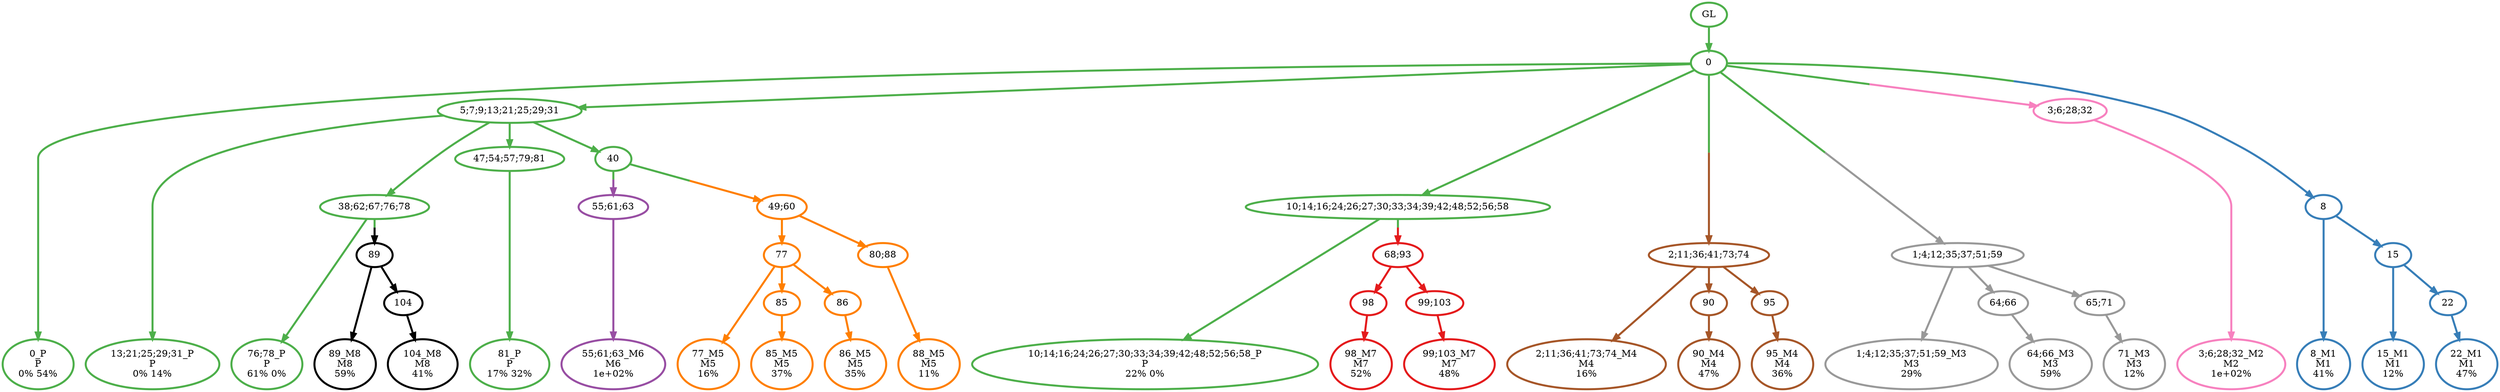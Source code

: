 digraph T {
	{
		rank=same
		49 [penwidth=3,colorscheme=set19,color=3,label="0_P\nP\n0% 54%"]
		47 [penwidth=3,colorscheme=set19,color=3,label="13;21;25;29;31_P\nP\n0% 14%"]
		45 [penwidth=3,colorscheme=set19,color=3,label="76;78_P\nP\n61% 0%"]
		43 [penwidth=3,colorscheme=set19,color=3,label="81_P\nP\n17% 32%"]
		41 [penwidth=3,colorscheme=set19,color=3,label="10;14;16;24;26;27;30;33;34;39;42;48;52;56;58_P\nP\n22% 0%"]
		40 [penwidth=3,colorscheme=set19,color=2,label="8_M1\nM1\n41%"]
		38 [penwidth=3,colorscheme=set19,color=2,label="15_M1\nM1\n12%"]
		36 [penwidth=3,colorscheme=set19,color=2,label="22_M1\nM1\n47%"]
		35 [penwidth=3,colorscheme=set19,color=8,label="3;6;28;32_M2\nM2\n1e+02%"]
		34 [penwidth=3,colorscheme=set19,color=9,label="1;4;12;35;37;51;59_M3\nM3\n29%"]
		32 [penwidth=3,colorscheme=set19,color=9,label="64;66_M3\nM3\n59%"]
		30 [penwidth=3,colorscheme=set19,color=9,label="71_M3\nM3\n12%"]
		29 [penwidth=3,colorscheme=set19,color=7,label="2;11;36;41;73;74_M4\nM4\n16%"]
		27 [penwidth=3,colorscheme=set19,color=7,label="90_M4\nM4\n47%"]
		25 [penwidth=3,colorscheme=set19,color=7,label="95_M4\nM4\n36%"]
		22 [penwidth=3,colorscheme=set19,color=5,label="77_M5\nM5\n16%"]
		20 [penwidth=3,colorscheme=set19,color=5,label="85_M5\nM5\n37%"]
		18 [penwidth=3,colorscheme=set19,color=5,label="86_M5\nM5\n35%"]
		16 [penwidth=3,colorscheme=set19,color=5,label="88_M5\nM5\n11%"]
		15 [penwidth=3,colorscheme=set19,color=4,label="55;61;63_M6\nM6\n1e+02%"]
		13 [penwidth=3,colorscheme=set19,color=1,label="98_M7\nM7\n52%"]
		11 [penwidth=3,colorscheme=set19,color=1,label="99;103_M7\nM7\n48%"]
		10 [penwidth=3,colorscheme=set19,color=10,label="89_M8\nM8\n59%"]
		8 [penwidth=3,colorscheme=set19,color=10,label="104_M8\nM8\n41%"]
	}
	51 [penwidth=3,colorscheme=set19,color=3,label="GL"]
	50 [penwidth=3,colorscheme=set19,color=3,label="0"]
	48 [penwidth=3,colorscheme=set19,color=3,label="5;7;9;13;21;25;29;31"]
	46 [penwidth=3,colorscheme=set19,color=3,label="38;62;67;76;78"]
	44 [penwidth=3,colorscheme=set19,color=3,label="47;54;57;79;81"]
	42 [penwidth=3,colorscheme=set19,color=3,label="10;14;16;24;26;27;30;33;34;39;42;48;52;56;58"]
	39 [penwidth=3,colorscheme=set19,color=2,label="15"]
	37 [penwidth=3,colorscheme=set19,color=2,label="22"]
	33 [penwidth=3,colorscheme=set19,color=9,label="64;66"]
	31 [penwidth=3,colorscheme=set19,color=9,label="65;71"]
	28 [penwidth=3,colorscheme=set19,color=7,label="90"]
	26 [penwidth=3,colorscheme=set19,color=7,label="95"]
	24 [penwidth=3,colorscheme=set19,color=3,label="40"]
	23 [penwidth=3,colorscheme=set19,color=5,label="77"]
	21 [penwidth=3,colorscheme=set19,color=5,label="85"]
	19 [penwidth=3,colorscheme=set19,color=5,label="86"]
	17 [penwidth=3,colorscheme=set19,color=5,label="80;88"]
	14 [penwidth=3,colorscheme=set19,color=1,label="98"]
	12 [penwidth=3,colorscheme=set19,color=1,label="99;103"]
	9 [penwidth=3,colorscheme=set19,color=10,label="104"]
	7 [penwidth=3,colorscheme=set19,color=10,label="89"]
	6 [penwidth=3,colorscheme=set19,color=1,label="68;93"]
	5 [penwidth=3,colorscheme=set19,color=4,label="55;61;63"]
	4 [penwidth=3,colorscheme=set19,color=5,label="49;60"]
	3 [penwidth=3,colorscheme=set19,color=7,label="2;11;36;41;73;74"]
	2 [penwidth=3,colorscheme=set19,color=9,label="1;4;12;35;37;51;59"]
	1 [penwidth=3,colorscheme=set19,color=8,label="3;6;28;32"]
	0 [penwidth=3,colorscheme=set19,color=2,label="8"]
	51 -> 50 [penwidth=3,colorscheme=set19,color=3]
	50 -> 49 [penwidth=3,colorscheme=set19,color=3]
	50 -> 42 [penwidth=3,colorscheme=set19,color=3]
	50 -> 48 [penwidth=3,colorscheme=set19,color=3]
	50 -> 3 [penwidth=3,colorscheme=set19,color="3;0.5:7"]
	50 -> 2 [penwidth=3,colorscheme=set19,color="3;0.5:9"]
	50 -> 1 [penwidth=3,colorscheme=set19,color="3;0.5:8"]
	50 -> 0 [penwidth=3,colorscheme=set19,color="3;0.5:2"]
	48 -> 47 [penwidth=3,colorscheme=set19,color=3]
	48 -> 24 [penwidth=3,colorscheme=set19,color=3]
	48 -> 44 [penwidth=3,colorscheme=set19,color=3]
	48 -> 46 [penwidth=3,colorscheme=set19,color=3]
	46 -> 45 [penwidth=3,colorscheme=set19,color=3]
	46 -> 7 [penwidth=3,colorscheme=set19,color="3;0.5:10"]
	44 -> 43 [penwidth=3,colorscheme=set19,color=3]
	42 -> 41 [penwidth=3,colorscheme=set19,color=3]
	42 -> 6 [penwidth=3,colorscheme=set19,color="3;0.5:1"]
	39 -> 38 [penwidth=3,colorscheme=set19,color=2]
	39 -> 37 [penwidth=3,colorscheme=set19,color=2]
	37 -> 36 [penwidth=3,colorscheme=set19,color=2]
	33 -> 32 [penwidth=3,colorscheme=set19,color=9]
	31 -> 30 [penwidth=3,colorscheme=set19,color=9]
	28 -> 27 [penwidth=3,colorscheme=set19,color=7]
	26 -> 25 [penwidth=3,colorscheme=set19,color=7]
	24 -> 5 [penwidth=3,colorscheme=set19,color="3;0.5:4"]
	24 -> 4 [penwidth=3,colorscheme=set19,color="3;0.5:5"]
	23 -> 22 [penwidth=3,colorscheme=set19,color=5]
	23 -> 21 [penwidth=3,colorscheme=set19,color=5]
	23 -> 19 [penwidth=3,colorscheme=set19,color=5]
	21 -> 20 [penwidth=3,colorscheme=set19,color=5]
	19 -> 18 [penwidth=3,colorscheme=set19,color=5]
	17 -> 16 [penwidth=3,colorscheme=set19,color=5]
	14 -> 13 [penwidth=3,colorscheme=set19,color=1]
	12 -> 11 [penwidth=3,colorscheme=set19,color=1]
	9 -> 8 [penwidth=3,colorscheme=set19,color=10]
	7 -> 10 [penwidth=3,colorscheme=set19,color=10]
	7 -> 9 [penwidth=3,colorscheme=set19,color=10]
	6 -> 14 [penwidth=3,colorscheme=set19,color=1]
	6 -> 12 [penwidth=3,colorscheme=set19,color=1]
	5 -> 15 [penwidth=3,colorscheme=set19,color=4]
	4 -> 23 [penwidth=3,colorscheme=set19,color=5]
	4 -> 17 [penwidth=3,colorscheme=set19,color=5]
	3 -> 29 [penwidth=3,colorscheme=set19,color=7]
	3 -> 28 [penwidth=3,colorscheme=set19,color=7]
	3 -> 26 [penwidth=3,colorscheme=set19,color=7]
	2 -> 34 [penwidth=3,colorscheme=set19,color=9]
	2 -> 33 [penwidth=3,colorscheme=set19,color=9]
	2 -> 31 [penwidth=3,colorscheme=set19,color=9]
	1 -> 35 [penwidth=3,colorscheme=set19,color=8]
	0 -> 40 [penwidth=3,colorscheme=set19,color=2]
	0 -> 39 [penwidth=3,colorscheme=set19,color=2]
}
